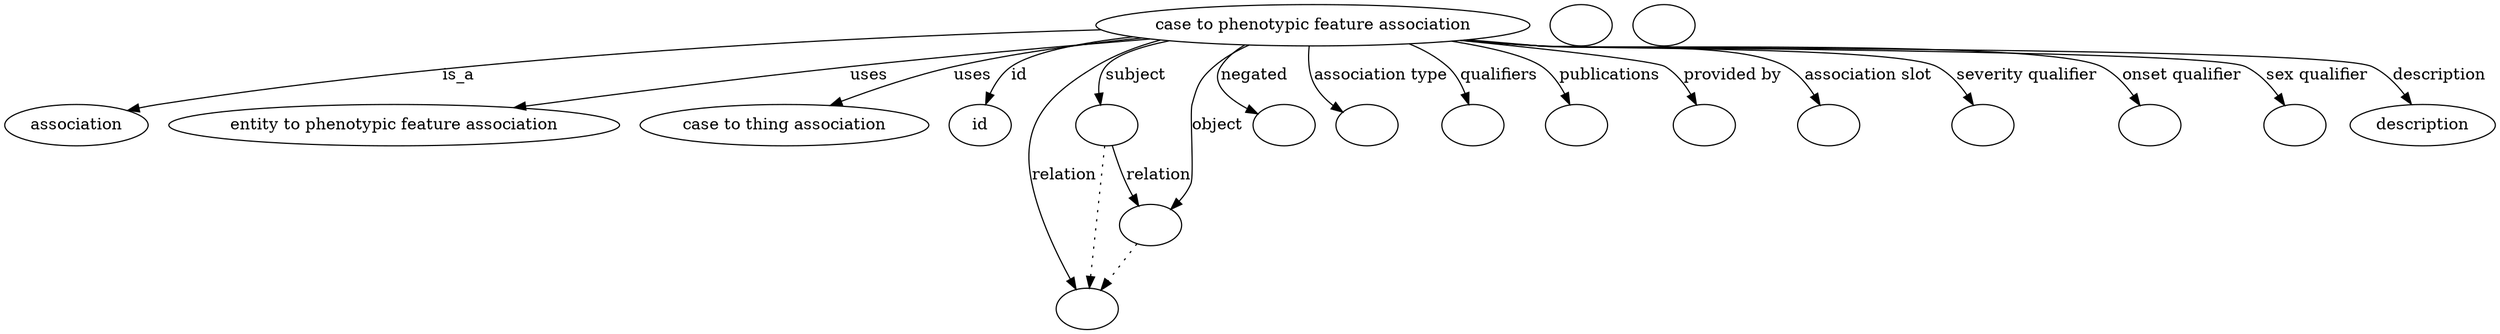 digraph {
	graph [bb="0,0,1791.8,281"];
	node [label="\N"];
	"case to phenotypic feature association"	 [height=0.5,
		label="case to phenotypic feature association",
		pos="950.4,263",
		width=4.005];
	association	 [height=0.5,
		pos="49.402,177",
		width=1.3723];
	"case to phenotypic feature association" -> association	 [label=is_a,
		lp="383.68,220",
		pos="e,85.612,189.33 817.42,255.91 615.31,244.51 240.38,220.77 108.4,195 104.2,194.18 99.88,193.18 95.571,192.07"];
	"entity to phenotypic feature association"	 [height=0.5,
		pos="266.4,177",
		width=4.1417];
	"case to phenotypic feature association" -> "entity to phenotypic feature association"	 [label=uses,
		lp="600.46,220",
		pos="e,352.63,191.71 831.16,252.81 760.45,246.35 669.14,237.29 588.29,227 512.27,217.32 426.55,203.88 362.69,193.37"];
	"case to thing association"	 [height=0.5,
		pos="529.4,177",
		width=2.6753];
	"case to phenotypic feature association" -> "case to thing association"	 [label=uses,
		lp="671.46,220",
		pos="e,565.86,193.8 824.51,254.21 772.79,248.85 712.64,240.35 659.29,227 630.63,219.83 599.72,208.1 575.24,197.81"];
	id	 [height=0.5,
		pos="670.4,177",
		width=0.75];
	"case to phenotypic feature association" -> id	 [color=black,
		label=id,
		lp="706.85,220",
		pos="e,676.48,194.64 822.57,254.63 772.03,249.27 721.1,240.66 700.51,227 692.08,221.4 685.64,212.56 680.93,203.86",
		style=solid];
	subject	 [color=black,
		height=0.5,
		label="",
		pos="780.4,177",
		width=0.75];
	"case to phenotypic feature association" -> subject	 [color=black,
		label=subject,
		lp="810.23,220",
		pos="e,779.17,195.41 851.31,249.87 823.99,244.33 799.22,236.82 789.75,227 784.2,221.26 781.41,213.33 780.12,205.49",
		style=solid];
	relation	 [color=black,
		height=0.5,
		label="",
		pos="766.4,18",
		width=0.75];
	"case to phenotypic feature association" -> relation	 [color=black,
		label=relation,
		lp="751.78,134",
		pos="e,758.6,35.296 860.9,248.8 827.13,242.5 793.28,234.76 778.4,227 760,217.4 755.09,212.79 744.4,195 728.47,168.49 724.64,157.52 729.64,\
127 734.39,98.078 745.77,66.495 754.63,44.806",
		style=solid];
	object	 [color=black,
		height=0.5,
		label="",
		pos="821.4,91",
		width=0.75];
	"case to phenotypic feature association" -> object	 [color=black,
		label=object,
		lp="869.51,177",
		pos="e,833.47,107.48 906.52,245.76 885.4,234.8 862.47,218.23 852.19,195 839.86,167.13 853.52,155.74 843.4,127 842.13,123.4 840.47,119.78 \
838.63,116.29",
		style=solid];
	negated	 [color=black,
		height=0.5,
		label="",
		pos="922.4,177",
		width=0.75];
	"case to phenotypic feature association" -> negated	 [color=black,
		label=negated,
		lp="907.17,220",
		pos="e,902.83,189.41 903.89,245.78 896.29,240.88 889.43,234.71 884.87,227 878.48,216.21 885.51,204.97 895.14,195.89",
		style=solid];
	"association type"	 [color=black,
		height=0.5,
		label="",
		pos="994.4,177",
		width=0.75];
	"case to phenotypic feature association" -> "association type"	 [color=black,
		label="association type",
		lp="997.31,220",
		pos="e,973.47,189.05 947.31,244.57 946.51,234.74 946.93,222.71 951.59,213 954.83,206.26 959.99,200.32 965.63,195.3",
		style=solid];
	qualifiers	 [color=black,
		height=0.5,
		label="",
		pos="1066.4,177",
		width=0.75];
	"case to phenotypic feature association" -> qualifiers	 [color=black,
		label=qualifiers,
		lp="1078.5,220",
		pos="e,1061.1,194.74 1010.4,246.54 1021.5,241.55 1032.5,235.15 1041.4,227 1048.2,220.78 1053.4,212.3 1057.2,204.09",
		style=solid];
	publications	 [color=black,
		height=0.5,
		label="",
		pos="1138.4,177",
		width=0.75];
	"case to phenotypic feature association" -> publications	 [color=black,
		label=publications,
		lp="1156.6,220",
		pos="e,1131.9,194.82 1040.1,248.82 1069.1,242.92 1096.7,235.46 1108.4,227 1116.5,221.15 1122.8,212.41 1127.5,203.87",
		style=solid];
	"provided by"	 [color=black,
		height=0.5,
		label="",
		pos="1229.4,177",
		width=0.75];
	"case to phenotypic feature association" -> "provided by"	 [color=black,
		label="provided by",
		lp="1243,220",
		pos="e,1221.6,194.67 1050.7,250.04 1115.1,241.41 1188,230.95 1194.4,227 1203.6,221.32 1211,212.23 1216.6,203.35",
		style=solid];
	"association slot"	 [color=black,
		height=0.5,
		label="",
		pos="1319.4,177",
		width=0.75];
	"case to phenotypic feature association" -> "association slot"	 [color=black,
		label="association slot",
		lp="1339.4,220",
		pos="e,1310.7,194.39 1054.5,250.53 1070.9,248.64 1087.6,246.73 1103.4,245 1142.7,240.69 1245.8,246.12 1280.4,227 1290.5,221.43 1298.8,\
212.07 1305.2,202.94",
		style=solid];
	"severity qualifier"	 [color=black,
		height=0.5,
		label="",
		pos="1428.4,177",
		width=0.75];
	"case to phenotypic feature association" -> "severity qualifier"	 [color=black,
		label="severity qualifier",
		lp="1452.6,220",
		pos="e,1419.1,194.09 1052.4,250.23 1069.4,248.32 1086.9,246.5 1103.4,245 1166.2,239.32 1330.2,255.42 1386.4,227 1397.2,221.52 1406.4,\
211.86 1413.3,202.49",
		style=solid];
	"onset qualifier"	 [color=black,
		height=0.5,
		label="",
		pos="1545.4,177",
		width=0.75];
	"case to phenotypic feature association" -> "onset qualifier"	 [color=black,
		label="onset qualifier",
		lp="1562.3,220",
		pos="e,1536.1,194.17 1051.1,250.11 1068.5,248.18 1086.5,246.37 1103.4,245 1147.7,241.4 1463.5,246.69 1503.4,227 1514.3,221.62 1523.4,\
211.98 1530.4,202.59",
		style=solid];
	"sex qualifier"	 [color=black,
		height=0.5,
		label="",
		pos="1648.4,177",
		width=0.75];
	"case to phenotypic feature association" -> "sex qualifier"	 [color=black,
		label="sex qualifier",
		lp="1659.8,220",
		pos="e,1639.1,194.21 1050.7,250.02 1068.2,248.09 1086.3,246.31 1103.4,245 1159.2,240.73 1556.1,251.52 1606.4,227 1617.3,221.67 1626.5,\
212.04 1633.4,202.64",
		style=solid];
	description	 [height=0.5,
		pos="1742.4,177",
		width=1.3723];
	"case to phenotypic feature association" -> description	 [color=black,
		label=description,
		lp="1747.5,220",
		pos="e,1732.2,194.75 1050.3,249.98 1067.9,248.04 1086.2,246.27 1103.4,245 1169.4,240.13 1638.6,255.15 1698.4,227 1709.5,221.8 1718.9,\
212.37 1726.1,203.1",
		style=solid];
	association_id	 [color=black,
		height=0.5,
		label="",
		pos="1139.4,263",
		width=0.75];
	subject -> relation	 [pos="e,767.99,36.027 778.8,158.76 776.37,131.21 771.75,78.735 768.89,46.223",
		style=dotted];
	subject -> object	 [label=relation,
		lp="822.78,134",
		pos="e,810.98,107.95 786.94,159.15 790.64,149.49 795.55,137.44 800.64,127 802.29,123.62 804.13,120.13 806,116.71"];
	object -> relation	 [pos="e,778.57,34.156 809.2,74.799 802,65.253 792.77,52.992 784.71,42.306",
		style=dotted];
	"entity to phenotypic feature association description"	 [color=black,
		height=0.5,
		label="",
		pos="1211.4,263",
		width=0.75];
}
